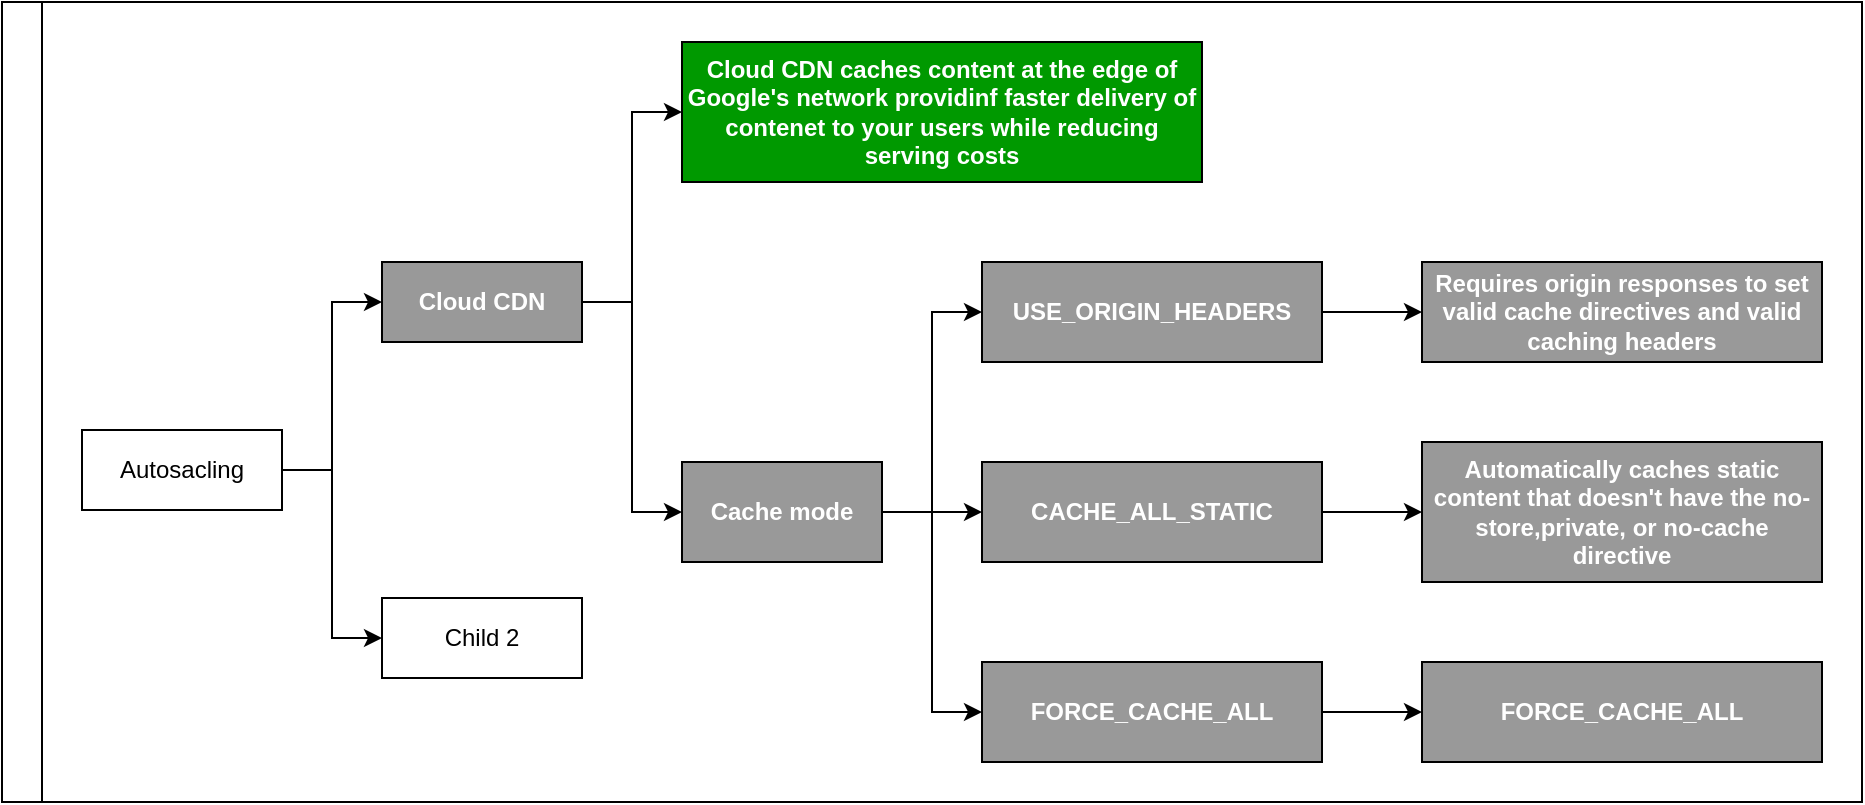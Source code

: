 <mxfile>
    <diagram id="8AGZZC58pFiJya6Bjqwu" name="Page-1">
        <mxGraphModel dx="1417" dy="917" grid="1" gridSize="10" guides="1" tooltips="1" connect="1" arrows="1" fold="1" page="1" pageScale="1" pageWidth="1200" pageHeight="1920" math="0" shadow="0">
            <root>
                <mxCell id="0"/>
                <mxCell id="1" parent="0"/>
                <mxCell id="3" value="" style="swimlane;startSize=20;horizontal=0;childLayout=treeLayout;horizontalTree=1;resizable=0;containerType=tree;" vertex="1" parent="1">
                    <mxGeometry x="110" y="260" width="930" height="400" as="geometry"/>
                </mxCell>
                <mxCell id="4" value="Autosacling" style="whiteSpace=wrap;html=1;" vertex="1" parent="3">
                    <mxGeometry x="40" y="214" width="100" height="40" as="geometry"/>
                </mxCell>
                <mxCell id="5" value="&lt;font color=&quot;#ffffff&quot;&gt;&lt;b&gt;Cloud CDN&lt;/b&gt;&lt;/font&gt;" style="whiteSpace=wrap;html=1;fillColor=#999999;" vertex="1" parent="3">
                    <mxGeometry x="190" y="130" width="100" height="40" as="geometry"/>
                </mxCell>
                <mxCell id="6" value="" style="edgeStyle=elbowEdgeStyle;elbow=horizontal;html=1;rounded=0;" edge="1" parent="3" source="4" target="5">
                    <mxGeometry relative="1" as="geometry"/>
                </mxCell>
                <mxCell id="7" value="Child 2" style="whiteSpace=wrap;html=1;" vertex="1" parent="3">
                    <mxGeometry x="190" y="298" width="100" height="40" as="geometry"/>
                </mxCell>
                <mxCell id="8" value="" style="edgeStyle=elbowEdgeStyle;elbow=horizontal;html=1;rounded=0;" edge="1" parent="3" source="4" target="7">
                    <mxGeometry relative="1" as="geometry"/>
                </mxCell>
                <mxCell id="9" value="" style="edgeStyle=elbowEdgeStyle;elbow=horizontal;html=1;rounded=0;" edge="1" target="10" source="5" parent="3">
                    <mxGeometry relative="1" as="geometry">
                        <mxPoint x="250" y="-76.2" as="sourcePoint"/>
                    </mxGeometry>
                </mxCell>
                <mxCell id="10" value="&lt;font color=&quot;#ffffff&quot;&gt;&lt;b&gt;Cloud CDN caches content at the edge of Google's network providinf faster delivery of contenet to your users while reducing serving costs&lt;/b&gt;&lt;/font&gt;" style="whiteSpace=wrap;html=1;fillColor=#009900;" vertex="1" parent="3">
                    <mxGeometry x="340" y="20" width="260" height="70" as="geometry"/>
                </mxCell>
                <mxCell id="11" value="" style="edgeStyle=elbowEdgeStyle;elbow=horizontal;html=1;rounded=0;" edge="1" target="12" source="5" parent="3">
                    <mxGeometry relative="1" as="geometry">
                        <mxPoint x="400" y="-38.8" as="sourcePoint"/>
                    </mxGeometry>
                </mxCell>
                <mxCell id="12" value="&lt;font color=&quot;#ffffff&quot;&gt;&lt;b&gt;Cache mode&lt;/b&gt;&lt;/font&gt;" style="whiteSpace=wrap;html=1;fillColor=#999999;" vertex="1" parent="3">
                    <mxGeometry x="340" y="230" width="100" height="50" as="geometry"/>
                </mxCell>
                <mxCell id="13" value="" style="edgeStyle=elbowEdgeStyle;elbow=horizontal;html=1;rounded=0;" edge="1" target="14" source="12" parent="3">
                    <mxGeometry relative="1" as="geometry">
                        <mxPoint x="400" y="81.2" as="sourcePoint"/>
                    </mxGeometry>
                </mxCell>
                <mxCell id="14" value="&lt;font color=&quot;#ffffff&quot;&gt;&lt;b&gt;USE_ORIGIN_HEADERS&lt;/b&gt;&lt;/font&gt;" style="whiteSpace=wrap;html=1;fillColor=#999999;" vertex="1" parent="3">
                    <mxGeometry x="490" y="130" width="170" height="50" as="geometry"/>
                </mxCell>
                <mxCell id="15" value="" style="edgeStyle=elbowEdgeStyle;elbow=horizontal;html=1;rounded=0;" edge="1" target="16" source="14" parent="3">
                    <mxGeometry relative="1" as="geometry">
                        <mxPoint x="550" y="136.2" as="sourcePoint"/>
                    </mxGeometry>
                </mxCell>
                <mxCell id="16" value="&lt;font color=&quot;#ffffff&quot;&gt;&lt;b&gt;Requires origin responses to set valid cache directives and valid caching headers&lt;/b&gt;&lt;/font&gt;" style="whiteSpace=wrap;html=1;fillColor=#999999;" vertex="1" parent="3">
                    <mxGeometry x="710" y="130" width="200" height="50" as="geometry"/>
                </mxCell>
                <mxCell id="17" value="" style="edgeStyle=elbowEdgeStyle;elbow=horizontal;html=1;rounded=0;" edge="1" target="18" source="12" parent="3">
                    <mxGeometry relative="1" as="geometry">
                        <mxPoint x="550" y="136.2" as="sourcePoint"/>
                    </mxGeometry>
                </mxCell>
                <mxCell id="18" value="&lt;font color=&quot;#ffffff&quot;&gt;&lt;b&gt;CACHE_ALL_STATIC&lt;/b&gt;&lt;/font&gt;" style="whiteSpace=wrap;html=1;fillColor=#999999;" vertex="1" parent="3">
                    <mxGeometry x="490" y="230" width="170" height="50" as="geometry"/>
                </mxCell>
                <mxCell id="19" value="" style="edgeStyle=elbowEdgeStyle;elbow=horizontal;html=1;rounded=0;" edge="1" target="20" source="18" parent="3">
                    <mxGeometry relative="1" as="geometry">
                        <mxPoint x="550" y="305.2" as="sourcePoint"/>
                    </mxGeometry>
                </mxCell>
                <mxCell id="20" value="&lt;font color=&quot;#ffffff&quot;&gt;&lt;b&gt;Automatically caches static content that doesn't have the no-store,private, or no-cache directive&lt;/b&gt;&lt;/font&gt;" style="whiteSpace=wrap;html=1;fillColor=#999999;" vertex="1" parent="3">
                    <mxGeometry x="710" y="220" width="200" height="70" as="geometry"/>
                </mxCell>
                <mxCell id="21" value="" style="edgeStyle=elbowEdgeStyle;elbow=horizontal;html=1;rounded=0;" edge="1" target="22" source="12" parent="3">
                    <mxGeometry relative="1" as="geometry">
                        <mxPoint x="550" y="307.3" as="sourcePoint"/>
                    </mxGeometry>
                </mxCell>
                <mxCell id="22" value="&lt;font color=&quot;#ffffff&quot;&gt;&lt;b&gt;FORCE_CACHE_ALL&lt;/b&gt;&lt;/font&gt;" style="whiteSpace=wrap;html=1;fillColor=#999999;" vertex="1" parent="3">
                    <mxGeometry x="490" y="330" width="170" height="50" as="geometry"/>
                </mxCell>
                <mxCell id="23" value="" style="edgeStyle=elbowEdgeStyle;elbow=horizontal;html=1;rounded=0;" edge="1" target="24" source="22" parent="3">
                    <mxGeometry relative="1" as="geometry">
                        <mxPoint x="550" y="514.7" as="sourcePoint"/>
                    </mxGeometry>
                </mxCell>
                <mxCell id="24" value="&lt;font color=&quot;#ffffff&quot;&gt;&lt;b&gt;FORCE_CACHE_ALL&lt;/b&gt;&lt;/font&gt;" style="whiteSpace=wrap;html=1;fillColor=#999999;" vertex="1" parent="3">
                    <mxGeometry x="710" y="330" width="200" height="50" as="geometry"/>
                </mxCell>
            </root>
        </mxGraphModel>
    </diagram>
</mxfile>